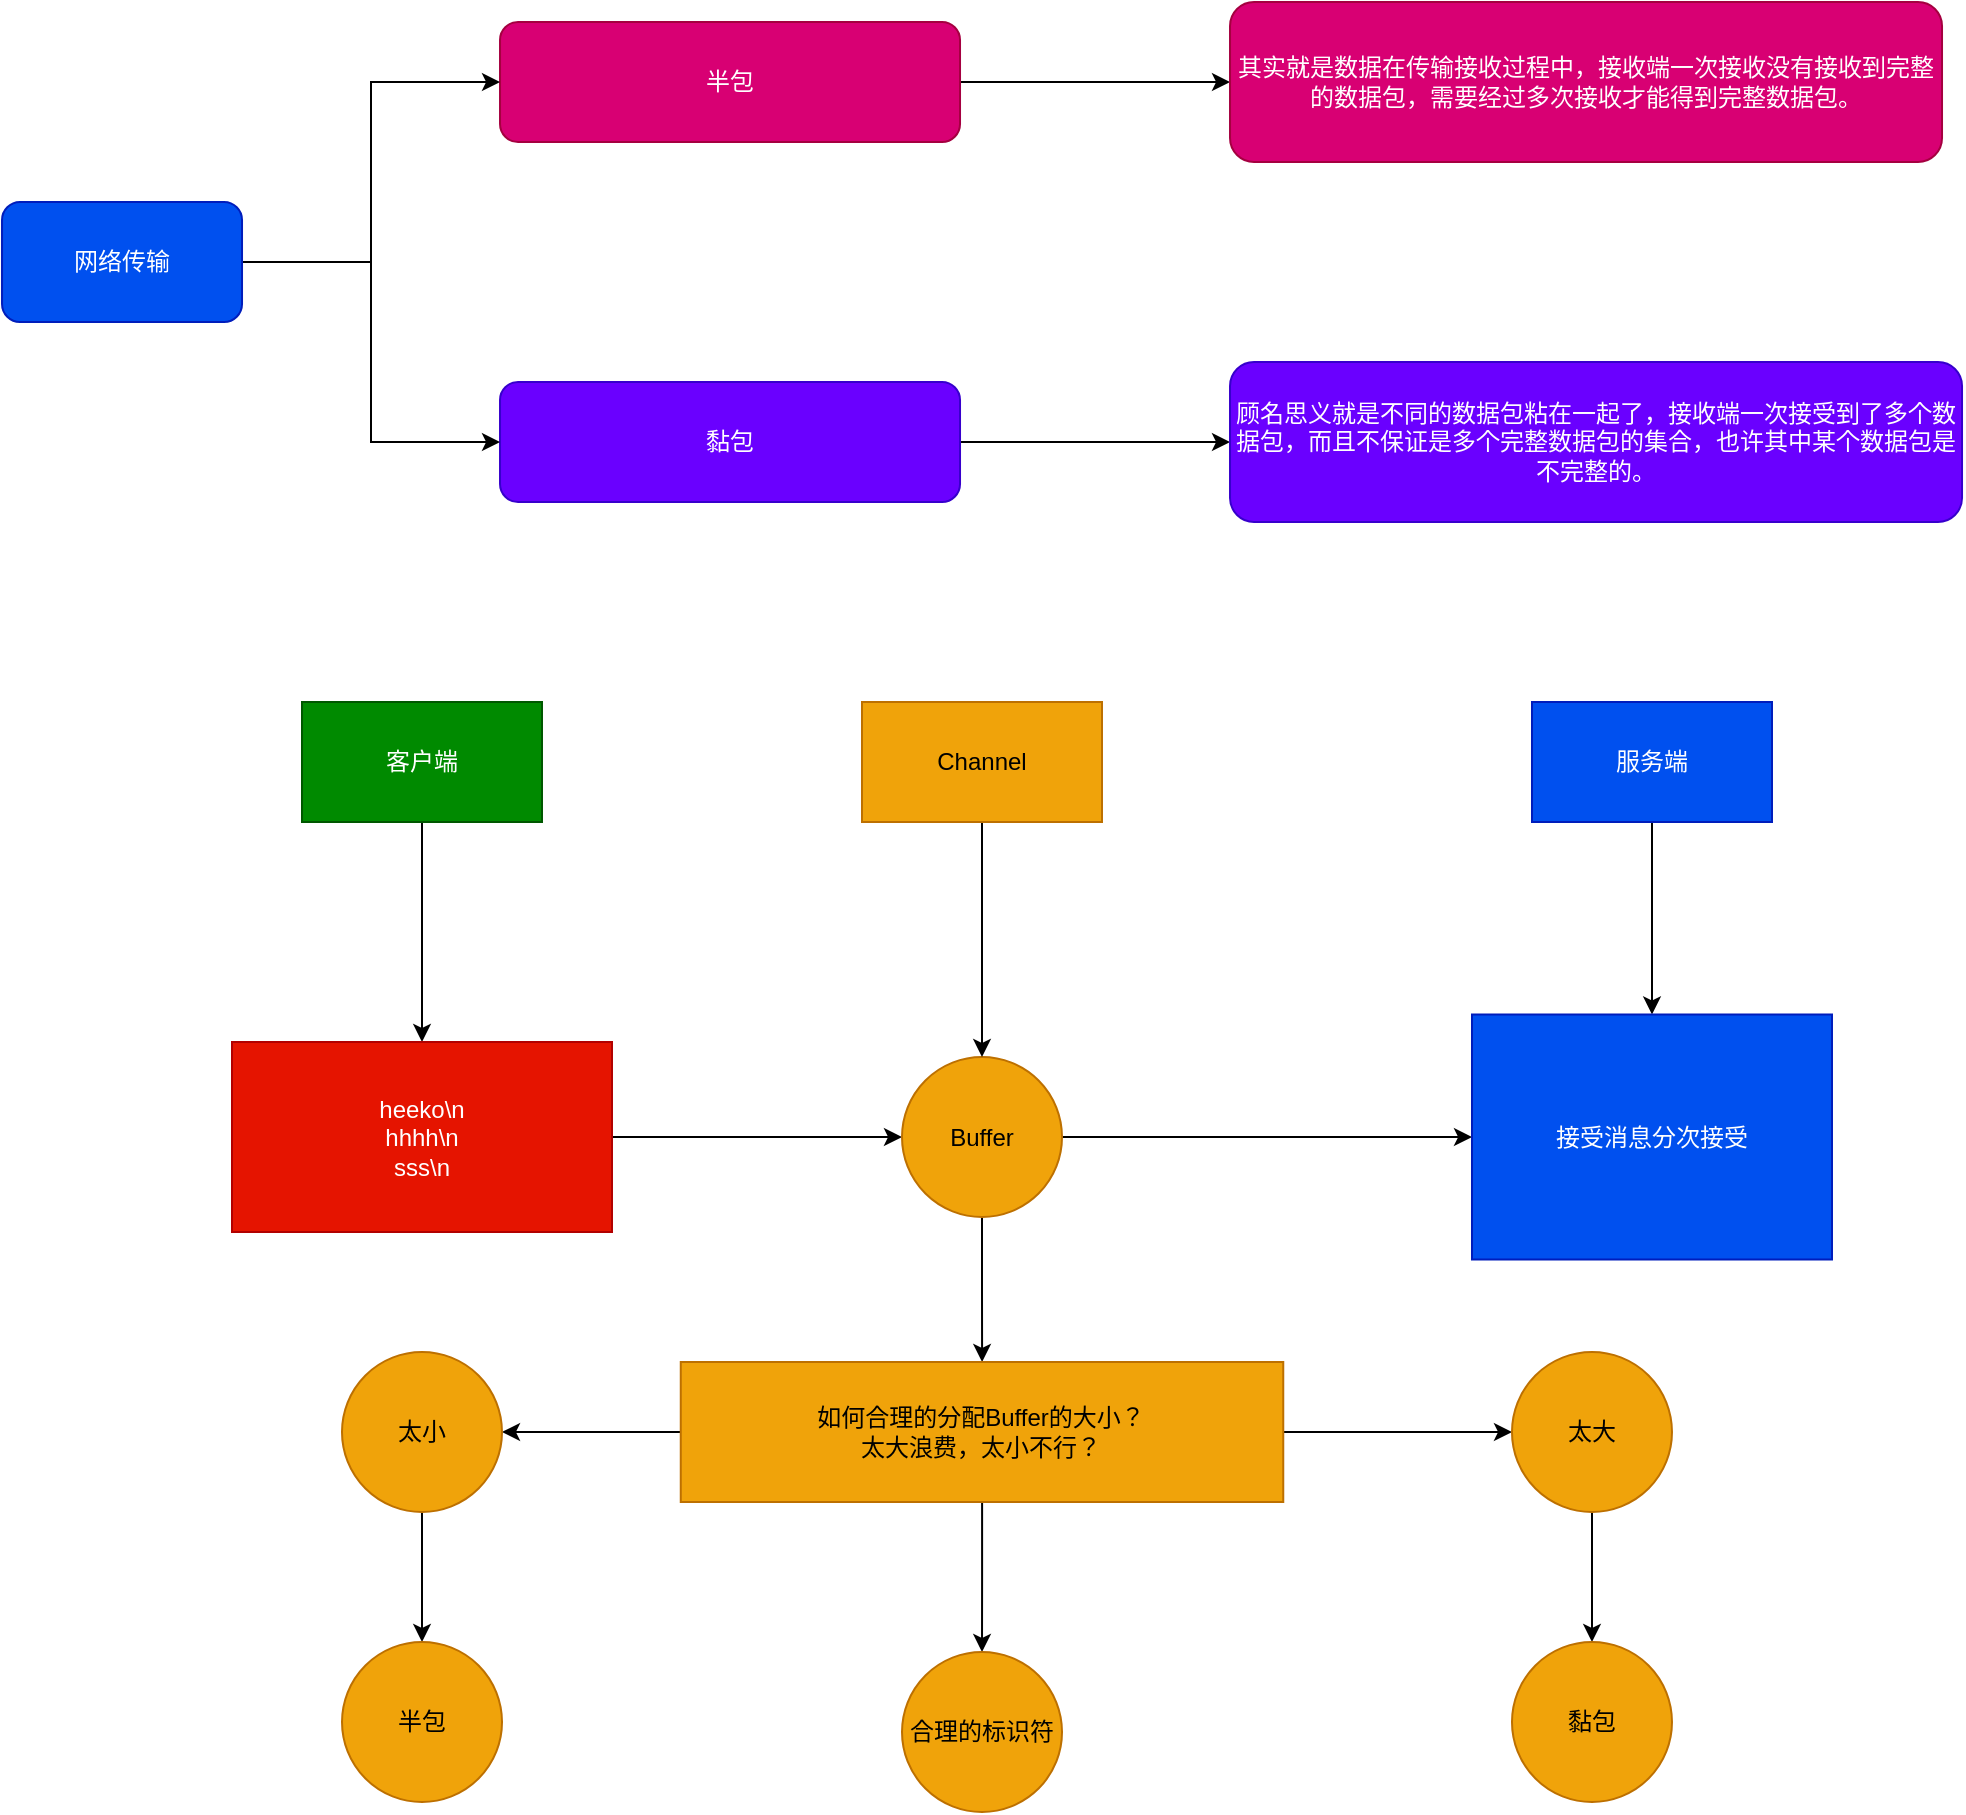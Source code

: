 <mxfile version="22.1.18" type="device">
  <diagram name="第 1 页" id="vFEsngW6DiIPoVGZ_EEz">
    <mxGraphModel dx="1195" dy="697" grid="1" gridSize="10" guides="1" tooltips="1" connect="1" arrows="1" fold="1" page="1" pageScale="1" pageWidth="827" pageHeight="1169" math="0" shadow="0">
      <root>
        <mxCell id="0" />
        <mxCell id="1" parent="0" />
        <mxCell id="IujJO7ww2xiN3wbZ_9PM-7" value="" style="edgeStyle=orthogonalEdgeStyle;rounded=0;orthogonalLoop=1;jettySize=auto;html=1;" edge="1" parent="1" source="IujJO7ww2xiN3wbZ_9PM-1" target="IujJO7ww2xiN3wbZ_9PM-6">
          <mxGeometry relative="1" as="geometry" />
        </mxCell>
        <mxCell id="IujJO7ww2xiN3wbZ_9PM-1" value="半包" style="rounded=1;whiteSpace=wrap;html=1;fillColor=#d80073;strokeColor=#A50040;fontColor=#ffffff;" vertex="1" parent="1">
          <mxGeometry x="544.01" y="80" width="230" height="60" as="geometry" />
        </mxCell>
        <mxCell id="IujJO7ww2xiN3wbZ_9PM-9" value="" style="edgeStyle=orthogonalEdgeStyle;rounded=0;orthogonalLoop=1;jettySize=auto;html=1;" edge="1" parent="1" source="IujJO7ww2xiN3wbZ_9PM-2" target="IujJO7ww2xiN3wbZ_9PM-8">
          <mxGeometry relative="1" as="geometry" />
        </mxCell>
        <mxCell id="IujJO7ww2xiN3wbZ_9PM-2" value="黏包" style="rounded=1;whiteSpace=wrap;html=1;fillColor=#6a00ff;strokeColor=#3700CC;fontColor=#ffffff;" vertex="1" parent="1">
          <mxGeometry x="544.01" y="260" width="230" height="60" as="geometry" />
        </mxCell>
        <mxCell id="IujJO7ww2xiN3wbZ_9PM-4" style="edgeStyle=orthogonalEdgeStyle;rounded=0;orthogonalLoop=1;jettySize=auto;html=1;exitX=1;exitY=0.5;exitDx=0;exitDy=0;entryX=0;entryY=0.5;entryDx=0;entryDy=0;" edge="1" parent="1" source="IujJO7ww2xiN3wbZ_9PM-3" target="IujJO7ww2xiN3wbZ_9PM-1">
          <mxGeometry relative="1" as="geometry" />
        </mxCell>
        <mxCell id="IujJO7ww2xiN3wbZ_9PM-5" style="edgeStyle=orthogonalEdgeStyle;rounded=0;orthogonalLoop=1;jettySize=auto;html=1;exitX=1;exitY=0.5;exitDx=0;exitDy=0;entryX=0;entryY=0.5;entryDx=0;entryDy=0;" edge="1" parent="1" source="IujJO7ww2xiN3wbZ_9PM-3" target="IujJO7ww2xiN3wbZ_9PM-2">
          <mxGeometry relative="1" as="geometry" />
        </mxCell>
        <mxCell id="IujJO7ww2xiN3wbZ_9PM-3" value="网络传输" style="rounded=1;whiteSpace=wrap;html=1;fillColor=#0050ef;fontColor=#ffffff;strokeColor=#001DBC;" vertex="1" parent="1">
          <mxGeometry x="295.01" y="170" width="120" height="60" as="geometry" />
        </mxCell>
        <mxCell id="IujJO7ww2xiN3wbZ_9PM-6" value="其实就是数据在传输接收过程中，接收端一次接收没有接收到完整的数据包，需要经过多次接收才能得到完整数据包。" style="whiteSpace=wrap;html=1;fillColor=#d80073;strokeColor=#A50040;fontColor=#ffffff;rounded=1;" vertex="1" parent="1">
          <mxGeometry x="909.01" y="70" width="356" height="80" as="geometry" />
        </mxCell>
        <mxCell id="IujJO7ww2xiN3wbZ_9PM-8" value="顾名思义就是不同的数据包粘在一起了，接收端一次接受到了多个数据包，而且不保证是多个完整数据包的集合，也许其中某个数据包是不完整的。" style="whiteSpace=wrap;html=1;fillColor=#6a00ff;strokeColor=#3700CC;fontColor=#ffffff;rounded=1;" vertex="1" parent="1">
          <mxGeometry x="909.01" y="250" width="366" height="80" as="geometry" />
        </mxCell>
        <mxCell id="IujJO7ww2xiN3wbZ_9PM-13" style="edgeStyle=orthogonalEdgeStyle;rounded=0;orthogonalLoop=1;jettySize=auto;html=1;entryX=0.5;entryY=0;entryDx=0;entryDy=0;" edge="1" parent="1" source="IujJO7ww2xiN3wbZ_9PM-11" target="IujJO7ww2xiN3wbZ_9PM-12">
          <mxGeometry relative="1" as="geometry" />
        </mxCell>
        <mxCell id="IujJO7ww2xiN3wbZ_9PM-11" value="客户端" style="rounded=0;whiteSpace=wrap;html=1;fillColor=#008a00;fontColor=#ffffff;strokeColor=#005700;" vertex="1" parent="1">
          <mxGeometry x="445" y="420" width="120" height="60" as="geometry" />
        </mxCell>
        <mxCell id="IujJO7ww2xiN3wbZ_9PM-16" value="" style="edgeStyle=orthogonalEdgeStyle;rounded=0;orthogonalLoop=1;jettySize=auto;html=1;" edge="1" parent="1" source="IujJO7ww2xiN3wbZ_9PM-12" target="IujJO7ww2xiN3wbZ_9PM-15">
          <mxGeometry relative="1" as="geometry" />
        </mxCell>
        <mxCell id="IujJO7ww2xiN3wbZ_9PM-12" value="heeko\n&lt;br&gt;hhhh\n&lt;br&gt;sss\n" style="text;html=1;strokeColor=#B20000;fillColor=#e51400;align=center;verticalAlign=middle;whiteSpace=wrap;rounded=0;fontColor=#ffffff;" vertex="1" parent="1">
          <mxGeometry x="410" y="590" width="190" height="95" as="geometry" />
        </mxCell>
        <mxCell id="IujJO7ww2xiN3wbZ_9PM-22" value="" style="edgeStyle=orthogonalEdgeStyle;rounded=0;orthogonalLoop=1;jettySize=auto;html=1;" edge="1" parent="1" source="IujJO7ww2xiN3wbZ_9PM-15" target="IujJO7ww2xiN3wbZ_9PM-21">
          <mxGeometry relative="1" as="geometry" />
        </mxCell>
        <mxCell id="IujJO7ww2xiN3wbZ_9PM-25" value="" style="edgeStyle=orthogonalEdgeStyle;rounded=0;orthogonalLoop=1;jettySize=auto;html=1;" edge="1" parent="1" source="IujJO7ww2xiN3wbZ_9PM-15" target="IujJO7ww2xiN3wbZ_9PM-24">
          <mxGeometry relative="1" as="geometry" />
        </mxCell>
        <mxCell id="IujJO7ww2xiN3wbZ_9PM-15" value="Buffer" style="ellipse;whiteSpace=wrap;html=1;fillColor=#f0a30a;strokeColor=#BD7000;fontColor=#000000;rounded=0;" vertex="1" parent="1">
          <mxGeometry x="745" y="597.5" width="80" height="80" as="geometry" />
        </mxCell>
        <mxCell id="IujJO7ww2xiN3wbZ_9PM-19" style="edgeStyle=orthogonalEdgeStyle;rounded=0;orthogonalLoop=1;jettySize=auto;html=1;exitX=0.5;exitY=1;exitDx=0;exitDy=0;entryX=0.5;entryY=0;entryDx=0;entryDy=0;" edge="1" parent="1" source="IujJO7ww2xiN3wbZ_9PM-17" target="IujJO7ww2xiN3wbZ_9PM-15">
          <mxGeometry relative="1" as="geometry" />
        </mxCell>
        <mxCell id="IujJO7ww2xiN3wbZ_9PM-17" value="Channel" style="rounded=0;whiteSpace=wrap;html=1;fillColor=#f0a30a;fontColor=#000000;strokeColor=#BD7000;" vertex="1" parent="1">
          <mxGeometry x="725" y="420" width="120" height="60" as="geometry" />
        </mxCell>
        <mxCell id="IujJO7ww2xiN3wbZ_9PM-23" style="edgeStyle=orthogonalEdgeStyle;rounded=0;orthogonalLoop=1;jettySize=auto;html=1;entryX=0.5;entryY=0;entryDx=0;entryDy=0;" edge="1" parent="1" source="IujJO7ww2xiN3wbZ_9PM-20" target="IujJO7ww2xiN3wbZ_9PM-21">
          <mxGeometry relative="1" as="geometry" />
        </mxCell>
        <mxCell id="IujJO7ww2xiN3wbZ_9PM-20" value="服务端" style="rounded=0;whiteSpace=wrap;html=1;fillColor=#0050ef;fontColor=#ffffff;strokeColor=#001DBC;" vertex="1" parent="1">
          <mxGeometry x="1060" y="420" width="120" height="60" as="geometry" />
        </mxCell>
        <mxCell id="IujJO7ww2xiN3wbZ_9PM-21" value="接受消息分次接受" style="whiteSpace=wrap;html=1;fillColor=#0050ef;strokeColor=#001DBC;fontColor=#ffffff;rounded=0;" vertex="1" parent="1">
          <mxGeometry x="1030" y="576.25" width="180" height="122.5" as="geometry" />
        </mxCell>
        <mxCell id="IujJO7ww2xiN3wbZ_9PM-27" value="" style="edgeStyle=orthogonalEdgeStyle;rounded=0;orthogonalLoop=1;jettySize=auto;html=1;" edge="1" parent="1" source="IujJO7ww2xiN3wbZ_9PM-24" target="IujJO7ww2xiN3wbZ_9PM-26">
          <mxGeometry relative="1" as="geometry" />
        </mxCell>
        <mxCell id="IujJO7ww2xiN3wbZ_9PM-29" value="" style="edgeStyle=orthogonalEdgeStyle;rounded=0;orthogonalLoop=1;jettySize=auto;html=1;" edge="1" parent="1" source="IujJO7ww2xiN3wbZ_9PM-24" target="IujJO7ww2xiN3wbZ_9PM-28">
          <mxGeometry relative="1" as="geometry" />
        </mxCell>
        <mxCell id="IujJO7ww2xiN3wbZ_9PM-33" value="" style="edgeStyle=orthogonalEdgeStyle;rounded=0;orthogonalLoop=1;jettySize=auto;html=1;" edge="1" parent="1" source="IujJO7ww2xiN3wbZ_9PM-24" target="IujJO7ww2xiN3wbZ_9PM-32">
          <mxGeometry relative="1" as="geometry" />
        </mxCell>
        <mxCell id="IujJO7ww2xiN3wbZ_9PM-24" value="如何合理的分配Buffer的大小？&lt;br&gt;太大浪费，太小不行？" style="whiteSpace=wrap;html=1;fillColor=#f0a30a;strokeColor=#BD7000;fontColor=#000000;rounded=0;" vertex="1" parent="1">
          <mxGeometry x="634.38" y="750" width="301.25" height="70" as="geometry" />
        </mxCell>
        <mxCell id="IujJO7ww2xiN3wbZ_9PM-26" value="合理的标识符" style="ellipse;whiteSpace=wrap;html=1;fillColor=#f0a30a;strokeColor=#BD7000;fontColor=#000000;rounded=0;" vertex="1" parent="1">
          <mxGeometry x="745.005" y="895" width="80" height="80" as="geometry" />
        </mxCell>
        <mxCell id="IujJO7ww2xiN3wbZ_9PM-31" value="" style="edgeStyle=orthogonalEdgeStyle;rounded=0;orthogonalLoop=1;jettySize=auto;html=1;" edge="1" parent="1" source="IujJO7ww2xiN3wbZ_9PM-28" target="IujJO7ww2xiN3wbZ_9PM-30">
          <mxGeometry relative="1" as="geometry" />
        </mxCell>
        <mxCell id="IujJO7ww2xiN3wbZ_9PM-28" value="太大" style="ellipse;whiteSpace=wrap;html=1;fillColor=#f0a30a;strokeColor=#BD7000;fontColor=#000000;rounded=0;" vertex="1" parent="1">
          <mxGeometry x="1049.995" y="745" width="80" height="80" as="geometry" />
        </mxCell>
        <mxCell id="IujJO7ww2xiN3wbZ_9PM-30" value="黏包" style="ellipse;whiteSpace=wrap;html=1;fillColor=#f0a30a;strokeColor=#BD7000;fontColor=#000000;rounded=0;" vertex="1" parent="1">
          <mxGeometry x="1049.995" y="890" width="80" height="80" as="geometry" />
        </mxCell>
        <mxCell id="IujJO7ww2xiN3wbZ_9PM-35" value="" style="edgeStyle=orthogonalEdgeStyle;rounded=0;orthogonalLoop=1;jettySize=auto;html=1;" edge="1" parent="1" source="IujJO7ww2xiN3wbZ_9PM-32" target="IujJO7ww2xiN3wbZ_9PM-34">
          <mxGeometry relative="1" as="geometry" />
        </mxCell>
        <mxCell id="IujJO7ww2xiN3wbZ_9PM-32" value="太小" style="ellipse;whiteSpace=wrap;html=1;fillColor=#f0a30a;strokeColor=#BD7000;fontColor=#000000;rounded=0;" vertex="1" parent="1">
          <mxGeometry x="464.995" y="745" width="80" height="80" as="geometry" />
        </mxCell>
        <mxCell id="IujJO7ww2xiN3wbZ_9PM-34" value="半包" style="ellipse;whiteSpace=wrap;html=1;fillColor=#f0a30a;strokeColor=#BD7000;fontColor=#000000;rounded=0;" vertex="1" parent="1">
          <mxGeometry x="465.005" y="890" width="80" height="80" as="geometry" />
        </mxCell>
      </root>
    </mxGraphModel>
  </diagram>
</mxfile>
